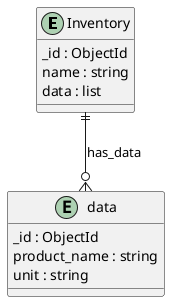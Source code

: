 @startuml Inventory_Diagram

entity "Inventory" as Inventory {
  _id : ObjectId
  name : string
  data : list
}

entity "data" as data {
  _id : ObjectId
  product_name : string
  unit : string
}

' // Relationships
Inventory ||--o{ data : has_data
@enduml